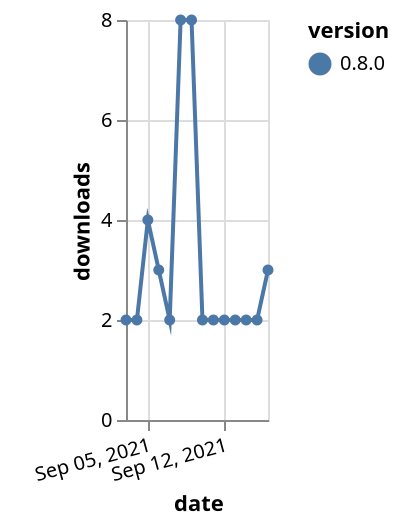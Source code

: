 {"$schema": "https://vega.github.io/schema/vega-lite/v5.json", "description": "A simple bar chart with embedded data.", "data": {"values": [{"date": "2021-09-03", "total": 3424, "delta": 2, "version": "0.8.0"}, {"date": "2021-09-04", "total": 3426, "delta": 2, "version": "0.8.0"}, {"date": "2021-09-05", "total": 3430, "delta": 4, "version": "0.8.0"}, {"date": "2021-09-06", "total": 3433, "delta": 3, "version": "0.8.0"}, {"date": "2021-09-07", "total": 3435, "delta": 2, "version": "0.8.0"}, {"date": "2021-09-08", "total": 3443, "delta": 8, "version": "0.8.0"}, {"date": "2021-09-09", "total": 3451, "delta": 8, "version": "0.8.0"}, {"date": "2021-09-10", "total": 3453, "delta": 2, "version": "0.8.0"}, {"date": "2021-09-11", "total": 3455, "delta": 2, "version": "0.8.0"}, {"date": "2021-09-12", "total": 3457, "delta": 2, "version": "0.8.0"}, {"date": "2021-09-13", "total": 3459, "delta": 2, "version": "0.8.0"}, {"date": "2021-09-14", "total": 3461, "delta": 2, "version": "0.8.0"}, {"date": "2021-09-15", "total": 3463, "delta": 2, "version": "0.8.0"}, {"date": "2021-09-16", "total": 3466, "delta": 3, "version": "0.8.0"}]}, "width": "container", "mark": {"type": "line", "point": {"filled": true}}, "encoding": {"x": {"field": "date", "type": "temporal", "timeUnit": "yearmonthdate", "title": "date", "axis": {"labelAngle": -15}}, "y": {"field": "delta", "type": "quantitative", "title": "downloads"}, "color": {"field": "version", "type": "nominal"}, "tooltip": {"field": "delta"}}}